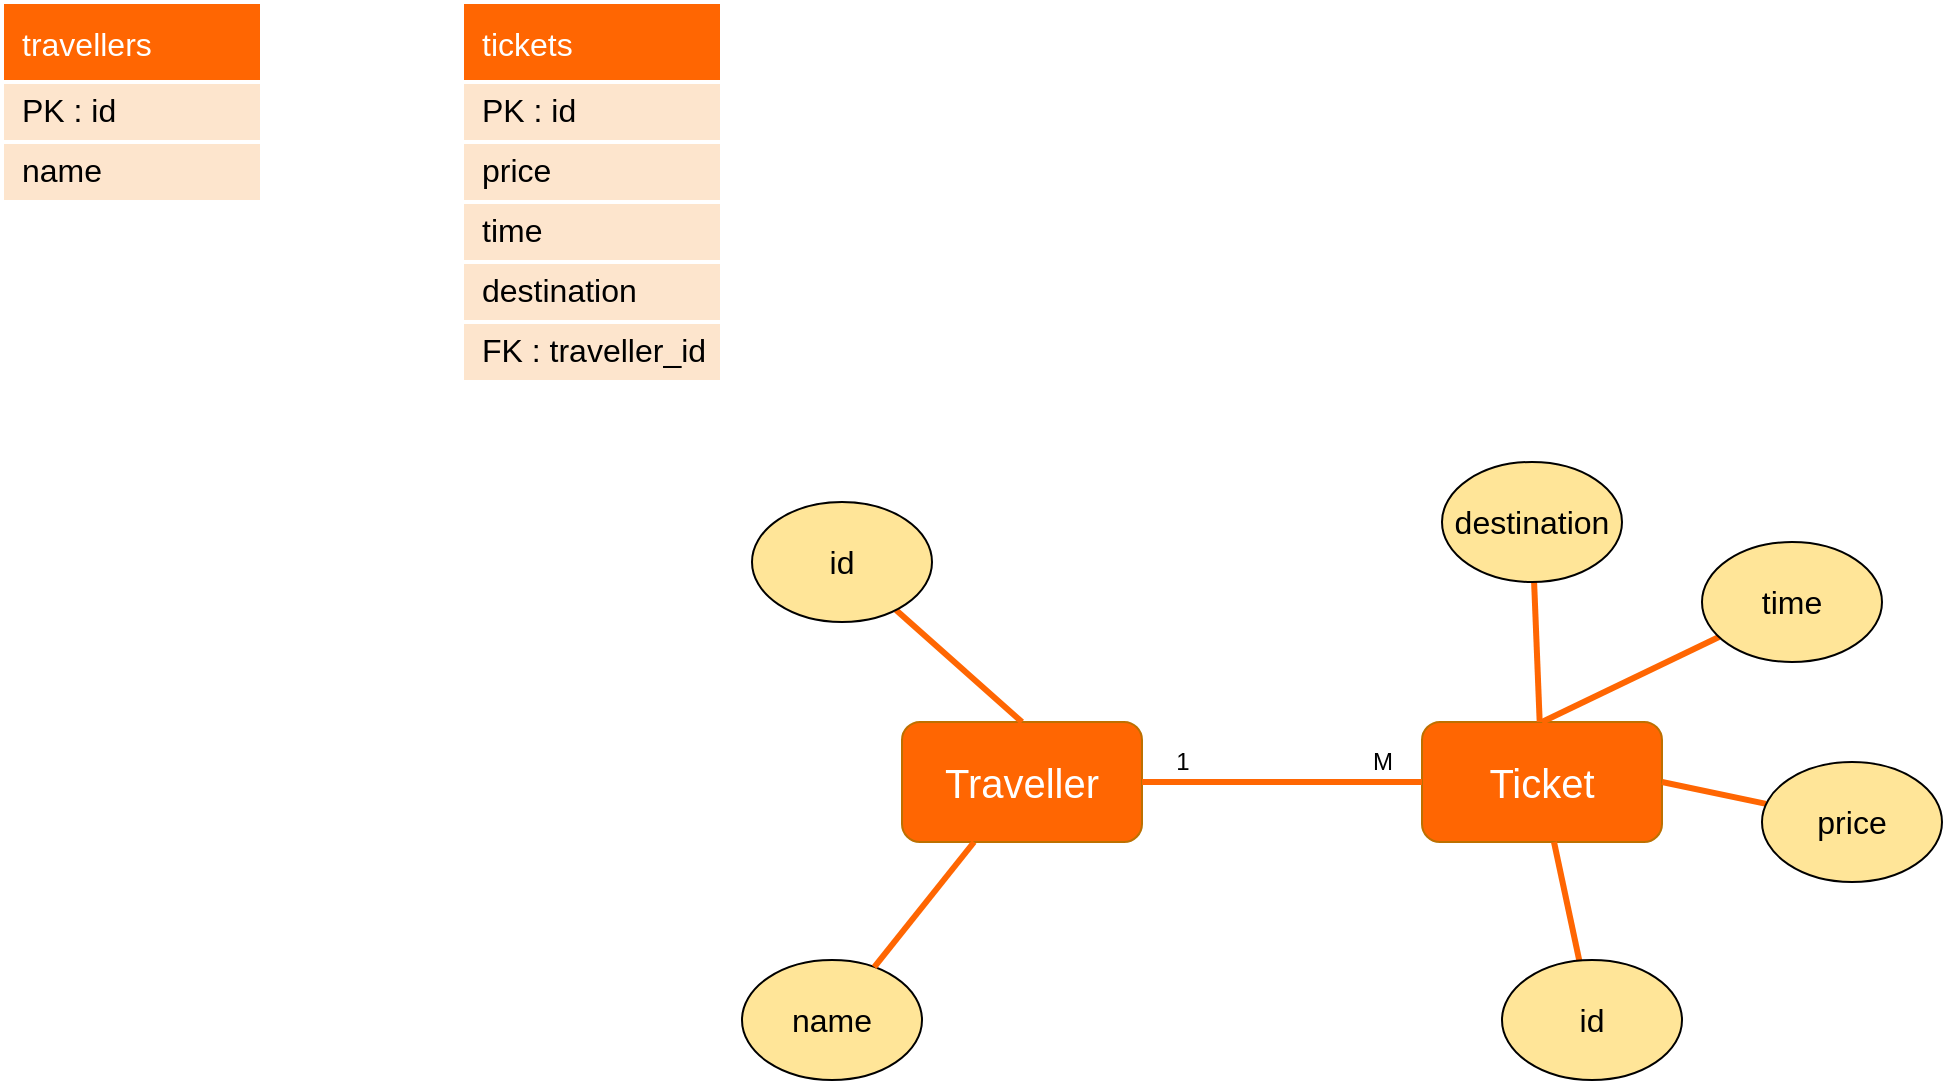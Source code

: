 <mxfile version="16.2.7" type="github">
  <diagram id="Arsce1lhnxzf3GvLfII_" name="第1頁">
    <mxGraphModel dx="1422" dy="744" grid="1" gridSize="10" guides="1" tooltips="1" connect="1" arrows="1" fold="1" page="1" pageScale="1" pageWidth="1169" pageHeight="827" math="0" shadow="0">
      <root>
        <mxCell id="0" />
        <mxCell id="1" parent="0" />
        <mxCell id="FeWT-kClf4YKD-GhPPuV-12" value="travellers" style="swimlane;fontStyle=0;childLayout=stackLayout;horizontal=1;startSize=40;horizontalStack=0;resizeParent=1;resizeParentMax=0;resizeLast=0;collapsible=1;marginBottom=0;align=left;fontSize=16;fontColor=#FFFFFF;fillColor=#FF6602;spacing=0;strokeColor=#FFFFFF;strokeWidth=2;spacingLeft=10;" vertex="1" parent="1">
          <mxGeometry x="150" y="220" width="130" height="100" as="geometry">
            <mxRectangle x="150" y="220" width="110" height="40" as="alternateBounds" />
          </mxGeometry>
        </mxCell>
        <mxCell id="FeWT-kClf4YKD-GhPPuV-20" value="PK : id" style="text;strokeColor=#FFFFFF;fillColor=#FDE5CD;spacingLeft=10;spacingRight=0;overflow=hidden;rotatable=0;points=[[0,0.5],[1,0.5]];portConstraint=eastwest;fontSize=16;strokeWidth=2;perimeterSpacing=0;sketch=0;shadow=0;rounded=0;glass=0;spacing=0;fontStyle=0" vertex="1" parent="FeWT-kClf4YKD-GhPPuV-12">
          <mxGeometry y="40" width="130" height="30" as="geometry" />
        </mxCell>
        <mxCell id="FeWT-kClf4YKD-GhPPuV-13" value="name" style="text;strokeColor=#FFFFFF;fillColor=#FDE5CD;spacingLeft=10;spacingRight=0;overflow=hidden;rotatable=0;points=[[0,0.5],[1,0.5]];portConstraint=eastwest;fontSize=16;strokeWidth=2;sketch=0;shadow=0;rounded=0;glass=0;spacing=0;" vertex="1" parent="FeWT-kClf4YKD-GhPPuV-12">
          <mxGeometry y="70" width="130" height="30" as="geometry" />
        </mxCell>
        <mxCell id="FeWT-kClf4YKD-GhPPuV-21" value="tickets" style="swimlane;fontStyle=0;childLayout=stackLayout;horizontal=1;startSize=40;horizontalStack=0;resizeParent=1;resizeParentMax=0;resizeLast=0;collapsible=1;marginBottom=0;align=left;fontSize=16;fontColor=#FFFFFF;fillColor=#FF6602;spacing=0;strokeColor=#FFFFFF;strokeWidth=2;spacingLeft=10;" vertex="1" parent="1">
          <mxGeometry x="380" y="220" width="130" height="190" as="geometry">
            <mxRectangle x="150" y="220" width="110" height="40" as="alternateBounds" />
          </mxGeometry>
        </mxCell>
        <mxCell id="FeWT-kClf4YKD-GhPPuV-22" value="PK : id" style="text;strokeColor=#FFFFFF;fillColor=#FDE5CD;spacingLeft=10;spacingRight=0;overflow=hidden;rotatable=0;points=[[0,0.5],[1,0.5]];portConstraint=eastwest;fontSize=16;strokeWidth=2;perimeterSpacing=0;sketch=0;shadow=0;rounded=0;glass=0;spacing=0;fontStyle=0" vertex="1" parent="FeWT-kClf4YKD-GhPPuV-21">
          <mxGeometry y="40" width="130" height="30" as="geometry" />
        </mxCell>
        <mxCell id="FeWT-kClf4YKD-GhPPuV-23" value="price" style="text;strokeColor=#FFFFFF;fillColor=#FDE5CD;spacingLeft=10;spacingRight=0;overflow=hidden;rotatable=0;points=[[0,0.5],[1,0.5]];portConstraint=eastwest;fontSize=16;strokeWidth=2;sketch=0;shadow=0;rounded=0;glass=0;spacing=0;" vertex="1" parent="FeWT-kClf4YKD-GhPPuV-21">
          <mxGeometry y="70" width="130" height="30" as="geometry" />
        </mxCell>
        <mxCell id="FeWT-kClf4YKD-GhPPuV-56" value="time" style="text;strokeColor=#FFFFFF;fillColor=#FDE5CD;spacingLeft=10;spacingRight=0;overflow=hidden;rotatable=0;points=[[0,0.5],[1,0.5]];portConstraint=eastwest;fontSize=16;strokeWidth=2;sketch=0;shadow=0;rounded=0;glass=0;spacing=0;" vertex="1" parent="FeWT-kClf4YKD-GhPPuV-21">
          <mxGeometry y="100" width="130" height="30" as="geometry" />
        </mxCell>
        <mxCell id="FeWT-kClf4YKD-GhPPuV-57" value="destination" style="text;strokeColor=#FFFFFF;fillColor=#FDE5CD;spacingLeft=10;spacingRight=0;overflow=hidden;rotatable=0;points=[[0,0.5],[1,0.5]];portConstraint=eastwest;fontSize=16;strokeWidth=2;sketch=0;shadow=0;rounded=0;glass=0;spacing=0;" vertex="1" parent="FeWT-kClf4YKD-GhPPuV-21">
          <mxGeometry y="130" width="130" height="30" as="geometry" />
        </mxCell>
        <mxCell id="FeWT-kClf4YKD-GhPPuV-51" value="FK : traveller_id" style="text;strokeColor=#FFFFFF;fillColor=#FDE5CD;spacingLeft=10;spacingRight=0;overflow=hidden;rotatable=0;points=[[0,0.5],[1,0.5]];portConstraint=eastwest;fontSize=16;strokeWidth=2;sketch=0;shadow=0;rounded=0;glass=0;spacing=0;" vertex="1" parent="FeWT-kClf4YKD-GhPPuV-21">
          <mxGeometry y="160" width="130" height="30" as="geometry" />
        </mxCell>
        <mxCell id="FeWT-kClf4YKD-GhPPuV-31" value="Traveller" style="rounded=1;whiteSpace=wrap;html=1;fillColor=#FF6602;strokeColor=#BD7000;fontColor=#FFFFFF;fontSize=20;" vertex="1" parent="1">
          <mxGeometry x="600" y="580" width="120" height="60" as="geometry" />
        </mxCell>
        <mxCell id="FeWT-kClf4YKD-GhPPuV-32" value="1" style="text;html=1;align=center;verticalAlign=middle;resizable=0;points=[];autosize=1;strokeColor=none;fillColor=none;" vertex="1" parent="1">
          <mxGeometry x="730" y="590" width="20" height="20" as="geometry" />
        </mxCell>
        <mxCell id="FeWT-kClf4YKD-GhPPuV-33" value="&lt;div&gt;M&lt;/div&gt;" style="text;html=1;align=center;verticalAlign=middle;resizable=0;points=[];autosize=1;strokeColor=none;fillColor=none;" vertex="1" parent="1">
          <mxGeometry x="830" y="590" width="20" height="20" as="geometry" />
        </mxCell>
        <mxCell id="FeWT-kClf4YKD-GhPPuV-34" style="edgeStyle=none;rounded=0;orthogonalLoop=1;jettySize=auto;html=1;entryX=0.5;entryY=0;entryDx=0;entryDy=0;fontSize=16;fontColor=#FFFFFF;endArrow=none;endFill=0;strokeColor=#FF6602;strokeWidth=3;" edge="1" parent="1" source="FeWT-kClf4YKD-GhPPuV-35" target="FeWT-kClf4YKD-GhPPuV-31">
          <mxGeometry relative="1" as="geometry" />
        </mxCell>
        <mxCell id="FeWT-kClf4YKD-GhPPuV-35" value="id" style="ellipse;whiteSpace=wrap;html=1;fillColor=#FFE598;fontSize=16;" vertex="1" parent="1">
          <mxGeometry x="525" y="470" width="90" height="60" as="geometry" />
        </mxCell>
        <mxCell id="FeWT-kClf4YKD-GhPPuV-36" value="Ticket" style="rounded=1;whiteSpace=wrap;html=1;fillColor=#FF6602;strokeColor=#BD7000;fontColor=#FFFFFF;fontSize=20;" vertex="1" parent="1">
          <mxGeometry x="860" y="580" width="120" height="60" as="geometry" />
        </mxCell>
        <mxCell id="FeWT-kClf4YKD-GhPPuV-37" value="name" style="ellipse;whiteSpace=wrap;html=1;fillColor=#FFE598;fontSize=16;" vertex="1" parent="1">
          <mxGeometry x="520" y="699" width="90" height="60" as="geometry" />
        </mxCell>
        <mxCell id="FeWT-kClf4YKD-GhPPuV-38" style="edgeStyle=none;rounded=0;orthogonalLoop=1;jettySize=auto;html=1;fontSize=16;fontColor=#FFFFFF;endArrow=none;endFill=0;strokeColor=#FF6602;strokeWidth=3;" edge="1" parent="1" source="FeWT-kClf4YKD-GhPPuV-39">
          <mxGeometry relative="1" as="geometry">
            <mxPoint x="926" y="640" as="targetPoint" />
          </mxGeometry>
        </mxCell>
        <mxCell id="FeWT-kClf4YKD-GhPPuV-39" value="id" style="ellipse;whiteSpace=wrap;html=1;fillColor=#FFE598;fontSize=16;" vertex="1" parent="1">
          <mxGeometry x="900" y="699" width="90" height="60" as="geometry" />
        </mxCell>
        <mxCell id="FeWT-kClf4YKD-GhPPuV-40" style="edgeStyle=none;rounded=0;orthogonalLoop=1;jettySize=auto;html=1;entryX=1;entryY=0.5;entryDx=0;entryDy=0;fontSize=16;fontColor=#FFFFFF;endArrow=none;endFill=0;strokeColor=#FF6602;strokeWidth=3;" edge="1" parent="1" source="FeWT-kClf4YKD-GhPPuV-41" target="FeWT-kClf4YKD-GhPPuV-36">
          <mxGeometry relative="1" as="geometry" />
        </mxCell>
        <mxCell id="FeWT-kClf4YKD-GhPPuV-41" value="price" style="ellipse;whiteSpace=wrap;html=1;fillColor=#FFE598;fontSize=16;" vertex="1" parent="1">
          <mxGeometry x="1030" y="600" width="90" height="60" as="geometry" />
        </mxCell>
        <mxCell id="FeWT-kClf4YKD-GhPPuV-42" style="edgeStyle=none;rounded=0;orthogonalLoop=1;jettySize=auto;html=1;entryX=0.5;entryY=0;entryDx=0;entryDy=0;fontSize=16;fontColor=#FFFFFF;endArrow=none;endFill=0;strokeColor=#FF6602;strokeWidth=3;" edge="1" parent="1" source="FeWT-kClf4YKD-GhPPuV-43" target="FeWT-kClf4YKD-GhPPuV-36">
          <mxGeometry relative="1" as="geometry" />
        </mxCell>
        <mxCell id="FeWT-kClf4YKD-GhPPuV-43" value="time" style="ellipse;whiteSpace=wrap;html=1;fillColor=#FFE598;fontSize=16;" vertex="1" parent="1">
          <mxGeometry x="1000" y="490" width="90" height="60" as="geometry" />
        </mxCell>
        <mxCell id="FeWT-kClf4YKD-GhPPuV-44" style="edgeStyle=none;rounded=0;orthogonalLoop=1;jettySize=auto;html=1;fontSize=16;fontColor=#FFFFFF;endArrow=none;endFill=0;strokeColor=#FF6602;strokeWidth=3;" edge="1" parent="1" source="FeWT-kClf4YKD-GhPPuV-45" target="FeWT-kClf4YKD-GhPPuV-36">
          <mxGeometry relative="1" as="geometry" />
        </mxCell>
        <mxCell id="FeWT-kClf4YKD-GhPPuV-45" value="destination" style="ellipse;whiteSpace=wrap;html=1;fillColor=#FFE598;fontSize=16;" vertex="1" parent="1">
          <mxGeometry x="870" y="450" width="90" height="60" as="geometry" />
        </mxCell>
        <mxCell id="FeWT-kClf4YKD-GhPPuV-46" style="edgeStyle=none;rounded=0;orthogonalLoop=1;jettySize=auto;html=1;fontSize=16;fontColor=#FFFFFF;endArrow=none;endFill=0;strokeColor=#FF6602;strokeWidth=3;" edge="1" parent="1" source="FeWT-kClf4YKD-GhPPuV-37" target="FeWT-kClf4YKD-GhPPuV-31">
          <mxGeometry relative="1" as="geometry">
            <mxPoint x="666.412" y="723.283" as="sourcePoint" />
            <mxPoint x="653.58" y="664" as="targetPoint" />
          </mxGeometry>
        </mxCell>
        <mxCell id="FeWT-kClf4YKD-GhPPuV-47" style="edgeStyle=none;rounded=0;orthogonalLoop=1;jettySize=auto;html=1;fontSize=16;fontColor=#FFFFFF;endArrow=none;endFill=0;strokeColor=#FF6602;strokeWidth=3;entryX=0;entryY=0.5;entryDx=0;entryDy=0;" edge="1" parent="1" source="FeWT-kClf4YKD-GhPPuV-31" target="FeWT-kClf4YKD-GhPPuV-36">
          <mxGeometry relative="1" as="geometry">
            <mxPoint x="575" y="709" as="sourcePoint" />
            <mxPoint x="637.978" y="650" as="targetPoint" />
          </mxGeometry>
        </mxCell>
      </root>
    </mxGraphModel>
  </diagram>
</mxfile>
